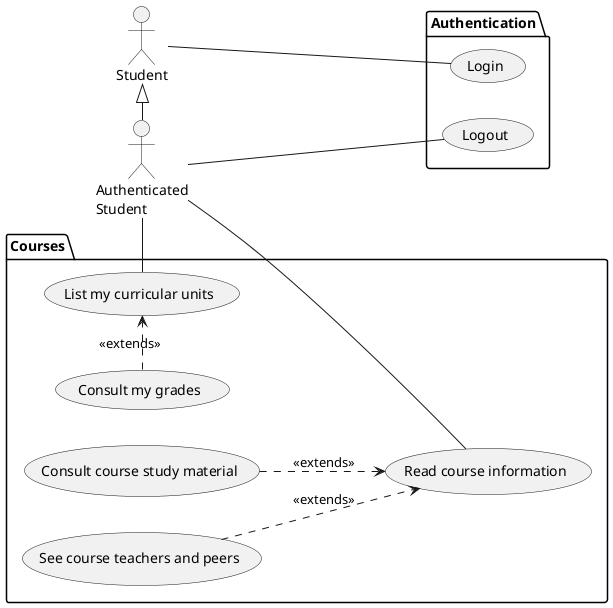 @startuml
    left to right direction

    actor :Student:
    actor :Authenticated\nStudent: as AuthStudent
    Student <|- AuthStudent

    package Authentication {
        usecase (Login) as U1
        usecase (Logout) as U2
    }
    
    package Courses {
        usecase (List my curricular units) as U3
        usecase (Consult my grades) as U4
        U4 .> U3 : <<extends>>
        usecase (Read course information) as U5
        usecase (Consult course study material) as U6
        usecase (See course teachers and peers) as U7
        U6 ..> U5 : <<extends>>
        U7 ..> U5 : <<extends>>
    }

    Student -- U1
    AuthStudent -- U2
    AuthStudent - U3
    AuthStudent - U5
@enduml
